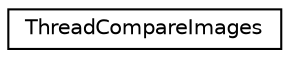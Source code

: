 digraph "Graphical Class Hierarchy"
{
  edge [fontname="Helvetica",fontsize="10",labelfontname="Helvetica",labelfontsize="10"];
  node [fontname="Helvetica",fontsize="10",shape=record];
  rankdir="LR";
  Node0 [label="ThreadCompareImages",height=0.2,width=0.4,color="black", fillcolor="white", style="filled",URL="$structThreadCompareImages.html"];
}
